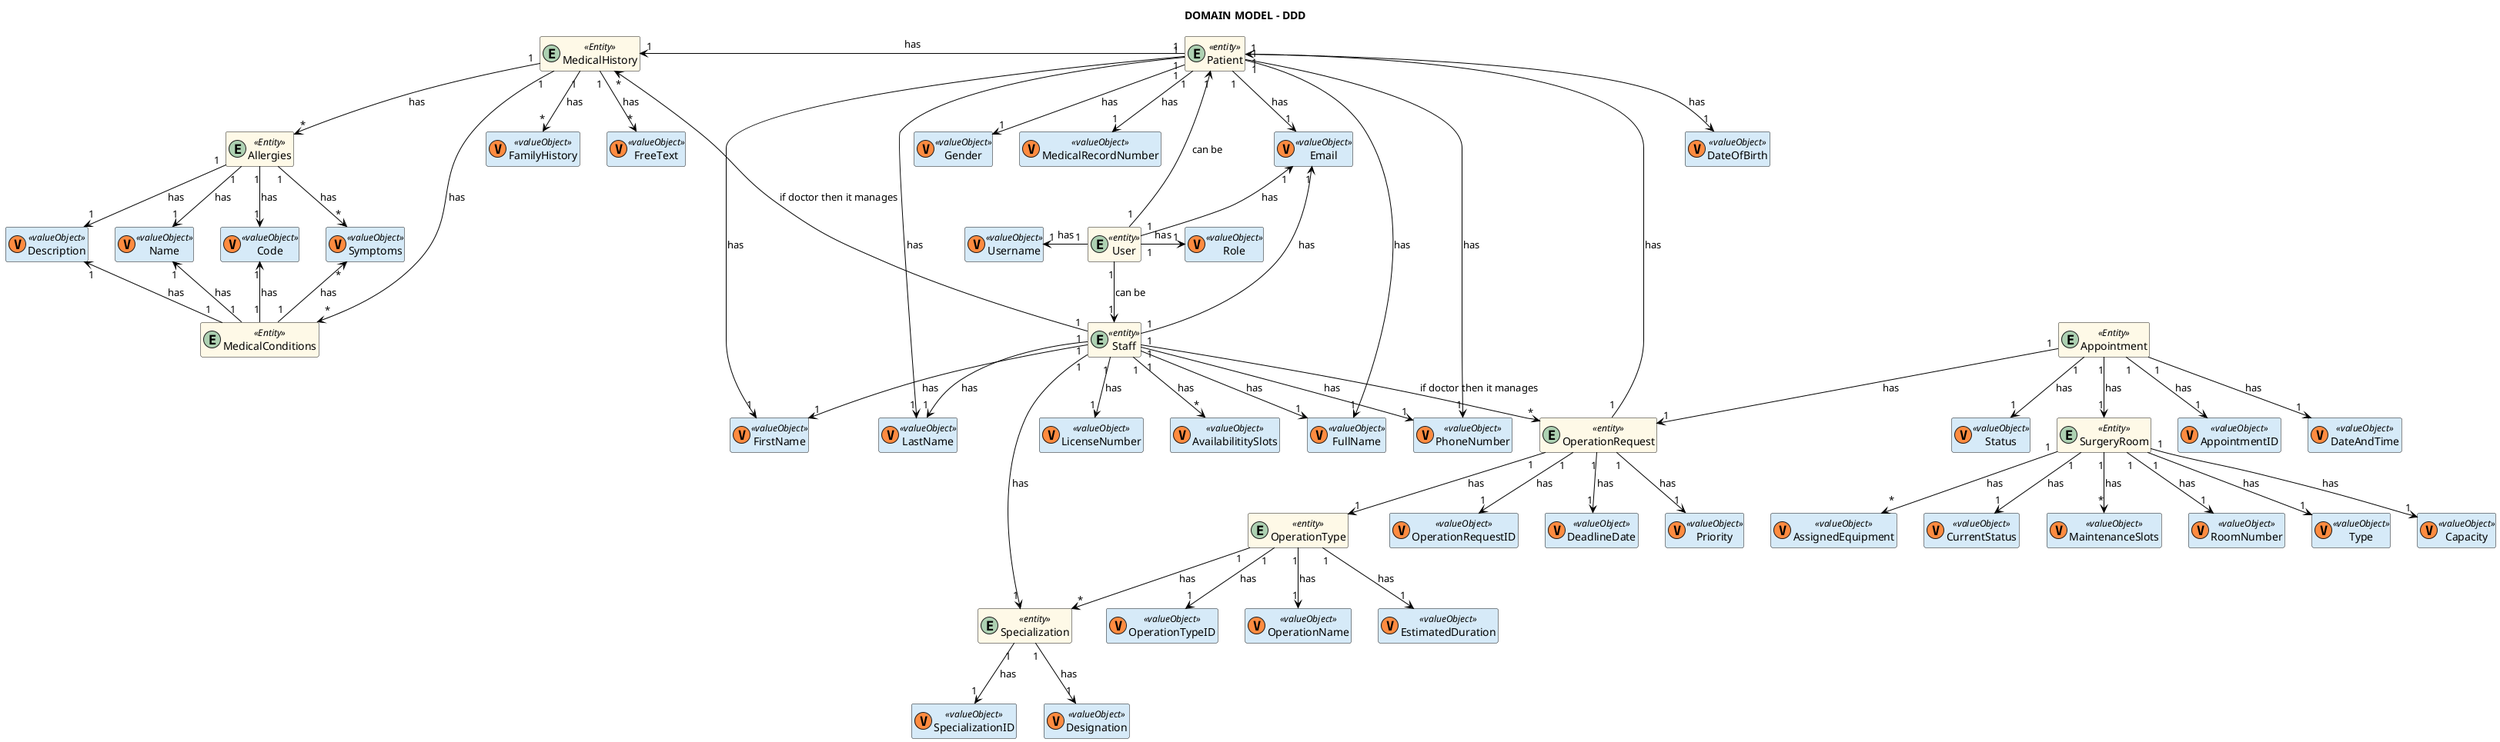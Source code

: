 @startuml domain-model-level-2

title DOMAIN MODEL - DDD

hide empty members
'skinparam Linetype ortho

skinparam class {
    BackgroundColor<<valueObject>> #D6EAF8
    BackgroundColor<<root>> #FDEBD0
    BackgroundColor<<service>> #D1F2EB
    BackgroundColor #FEF9E7
    ArrowColor Black
}

skinparam package {
    BackgroundColor #EBF5FB
}

entity User <<entity>> {}

class Username <<valueObject>> <<(V, #FF8B40)>> {}
class Role <<valueObject>> <<(V, #FF8B40)>> {}

entity Patient <<entity>> {}

class DateOfBirth <<valueObject>> <<(V, #FF8B40)>> {}
class Gender <<valueObject>> <<(V, #FF8B40)>> {}
class MedicalRecordNumber <<valueObject>> <<(V, #FF8B40)>> {}


entity Staff <<entity>> {}

class LicenseNumber <<valueObject>> <<(V, #FF8B40)>> {}
class AvailabilititySlots <<valueObject>> <<(V, #FF8B40)>> {}

entity Specialization <<entity>> {}

class SpecializationID <<valueObject>> <<(V, #FF8B40)>> {}
class Designation <<valueObject>> <<(V, #FF8B40)>> {}

entity OperationRequest <<entity>> {}

class OperationRequestID <<valueObject>> <<(V, #FF8B40)>> {}
class DeadlineDate <<valueObject>> <<(V, #FF8B40)>> {}
class Priority <<valueObject>> <<(V, #FF8B40)>> {}

entity OperationType <<entity>> {}

class OperationTypeID <<valueObject>> <<(V, #FF8B40)>> {}
class OperationName <<valueObject>> <<(V, #FF8B40)>> {}
class EstimatedDuration <<valueObject>> <<(V, #FF8B40)>> {}

entity Appointment <<Entity>> {}

class AppointmentID <<valueObject>> <<(V, #FF8B40)>> {}
class DateAndTime <<valueObject>> <<(V, #FF8B40)>> {}
class Status <<valueObject>> <<(V, #FF8B40)>> {}

entity SurgeryRoom <<Entity>> {}

class RoomNumber <<valueObject>> <<(V, #FF8B40)>> {}
class Type <<valueObject>> <<(V, #FF8B40)>> {}
class Capacity <<valueObject>> <<(V, #FF8B40)>> {}
class AssignedEquipment <<valueObject>> <<(V, #FF8B40)>> {}
class CurrentStatus <<valueObject>> <<(V, #FF8B40)>> {}
class MaintenanceSlots <<valueObject>> <<(V, #FF8B40)>> {}

entity Allergies <<Entity>> {}
entity MedicalConditions <<Entity>> {}

class Code <<valueObject>> <<(V, #FF8B40)>> {}
class Name <<valueObject>> <<(V, #FF8B40)>> {}
class Description <<valueObject>> <<(V, #FF8B40)>> {}
class Symptoms <<valueObject>> <<(V, #FF8B40)>> {}

entity MedicalHistory <<Entity>> {}

class FamilyHistory <<valueObject>> <<(V, #FF8B40)>> {}
class FreeText <<valueObject>> <<(V, #FF8B40)>> {}

/' -------------------------Patient and Staff------------------------------ '/

class FirstName <<valueObject>> <<(V, #FF8B40)>> {}
class LastName <<valueObject>> <<(V, #FF8B40)>> {}
class FullName <<valueObject>> <<(V, #FF8B40)>> {}
/'user uses email too '/
class Email <<valueObject>> <<(V, #FF8B40)>> {}
class PhoneNumber <<valueObject>> <<(V, #FF8B40)>> {}

User "1" -up-> "1" Patient : can be
User "1" -down-> "1" Staff : can be
User "1" -left-> "1" Username : has
User "1" -right-> "1" Role : has
User "1" -up-> "1" Email : has

Patient "1" --> "1" DateOfBirth : has
Patient "1" --> "1" Gender : has
Patient "1" --> "1" MedicalRecordNumber : has
Patient "1" --> "1" FirstName : has
Patient "1" --> "1" LastName : has
Patient "1" --> "1" FullName : has
Patient "1" --> "1" Email : has
Patient "1" --> "1" PhoneNumber : has
Patient "1" -left-> "1" MedicalHistory : has

Staff "1" --> "1" Specialization : has
Staff "1" --> "*" OperationRequest : if doctor then it manages
Staff "1" --> "*" MedicalHistory : if doctor then it manages
Staff "1" --> "1" LicenseNumber : has
Staff "1" --> "*" AvailabilititySlots : has
Staff "1" --> "1" FirstName : has
Staff "1" --> "1" LastName : has
Staff "1" --> "1" FullName : has
Staff "1" --> "1" Email : has
Staff "1" --> "1" PhoneNumber : has

Specialization "1" --> "1" SpecializationID : has
Specialization "1" --> "1" Designation : has

OperationRequest "1" --> "1" OperationType : has
OperationRequest "1" --> "1" Patient : has
OperationRequest "1" --> "1" OperationRequestID : has
OperationRequest "1" --> "1" DeadlineDate : has
OperationRequest "1" --> "1" Priority : has


OperationType "1" --> "*" Specialization : has
OperationType "1" --> "1" OperationTypeID : has
OperationType "1" --> "1" OperationName : has
OperationType "1" --> "1" EstimatedDuration : has

Appointment "1" --> "1" OperationRequest : has
Appointment "1" --> "1" SurgeryRoom : has
Appointment "1" --> "1" AppointmentID : has
Appointment "1" --> "1" DateAndTime : has
Appointment "1" --> "1" Status : has

SurgeryRoom "1" --> "1" RoomNumber : has
SurgeryRoom "1" --> "1" Type : has
SurgeryRoom "1" --> "1" Capacity : has
SurgeryRoom "1" --> "*" AssignedEquipment: has
SurgeryRoom "1" --> "1" CurrentStatus : has
SurgeryRoom "1" --> "*" MaintenanceSlots : has

MedicalHistory "1" -down-> "*" Allergies : has
MedicalHistory "1" -down-> "*" MedicalConditions : has
MedicalHistory "1" --> "*" FamilyHistory : has
MedicalHistory "1" --> "*" FreeText : has

Allergies "1" --> "1" Code : has
Allergies "1" --> "1" Name : has
Allergies "1" --> "1" Description : has
Allergies "1" --> "*" Symptoms : has

MedicalConditions "1" -up-> "1" Code : has
MedicalConditions "1" -up-> "1" Name : has
MedicalConditions "1" -up-> "1" Description : has
MedicalConditions "1" -up-> "*" Symptoms : has
@enduml
